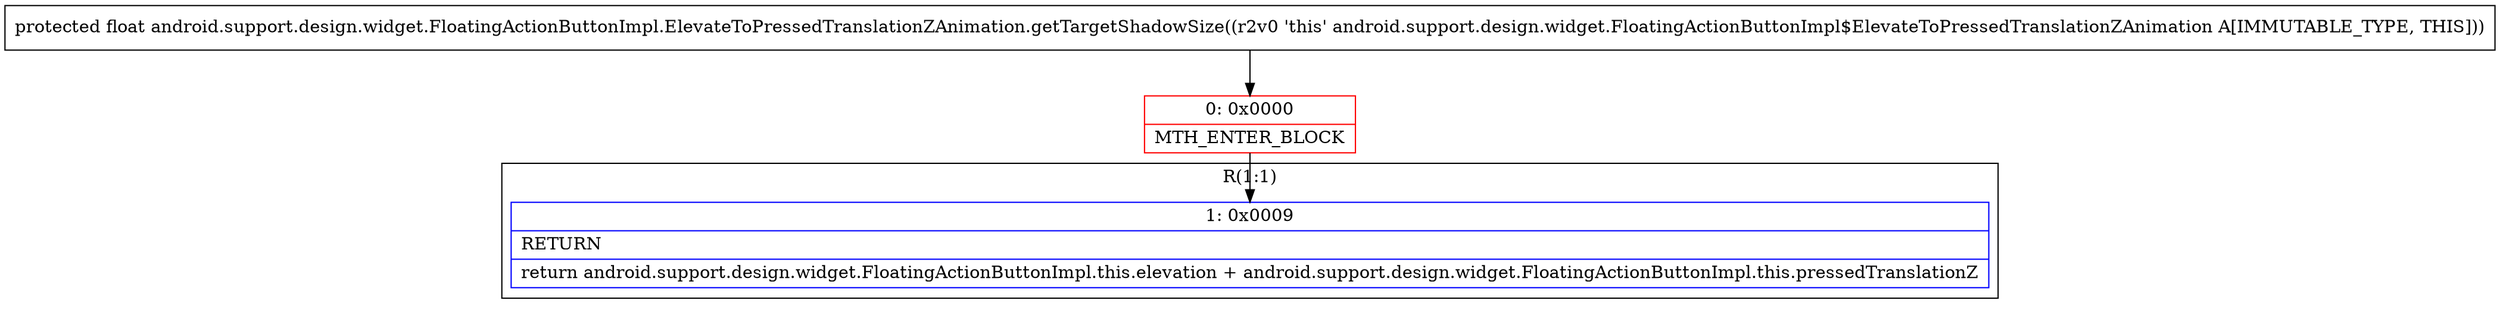 digraph "CFG forandroid.support.design.widget.FloatingActionButtonImpl.ElevateToPressedTranslationZAnimation.getTargetShadowSize()F" {
subgraph cluster_Region_641206175 {
label = "R(1:1)";
node [shape=record,color=blue];
Node_1 [shape=record,label="{1\:\ 0x0009|RETURN\l|return android.support.design.widget.FloatingActionButtonImpl.this.elevation + android.support.design.widget.FloatingActionButtonImpl.this.pressedTranslationZ\l}"];
}
Node_0 [shape=record,color=red,label="{0\:\ 0x0000|MTH_ENTER_BLOCK\l}"];
MethodNode[shape=record,label="{protected float android.support.design.widget.FloatingActionButtonImpl.ElevateToPressedTranslationZAnimation.getTargetShadowSize((r2v0 'this' android.support.design.widget.FloatingActionButtonImpl$ElevateToPressedTranslationZAnimation A[IMMUTABLE_TYPE, THIS])) }"];
MethodNode -> Node_0;
Node_0 -> Node_1;
}

